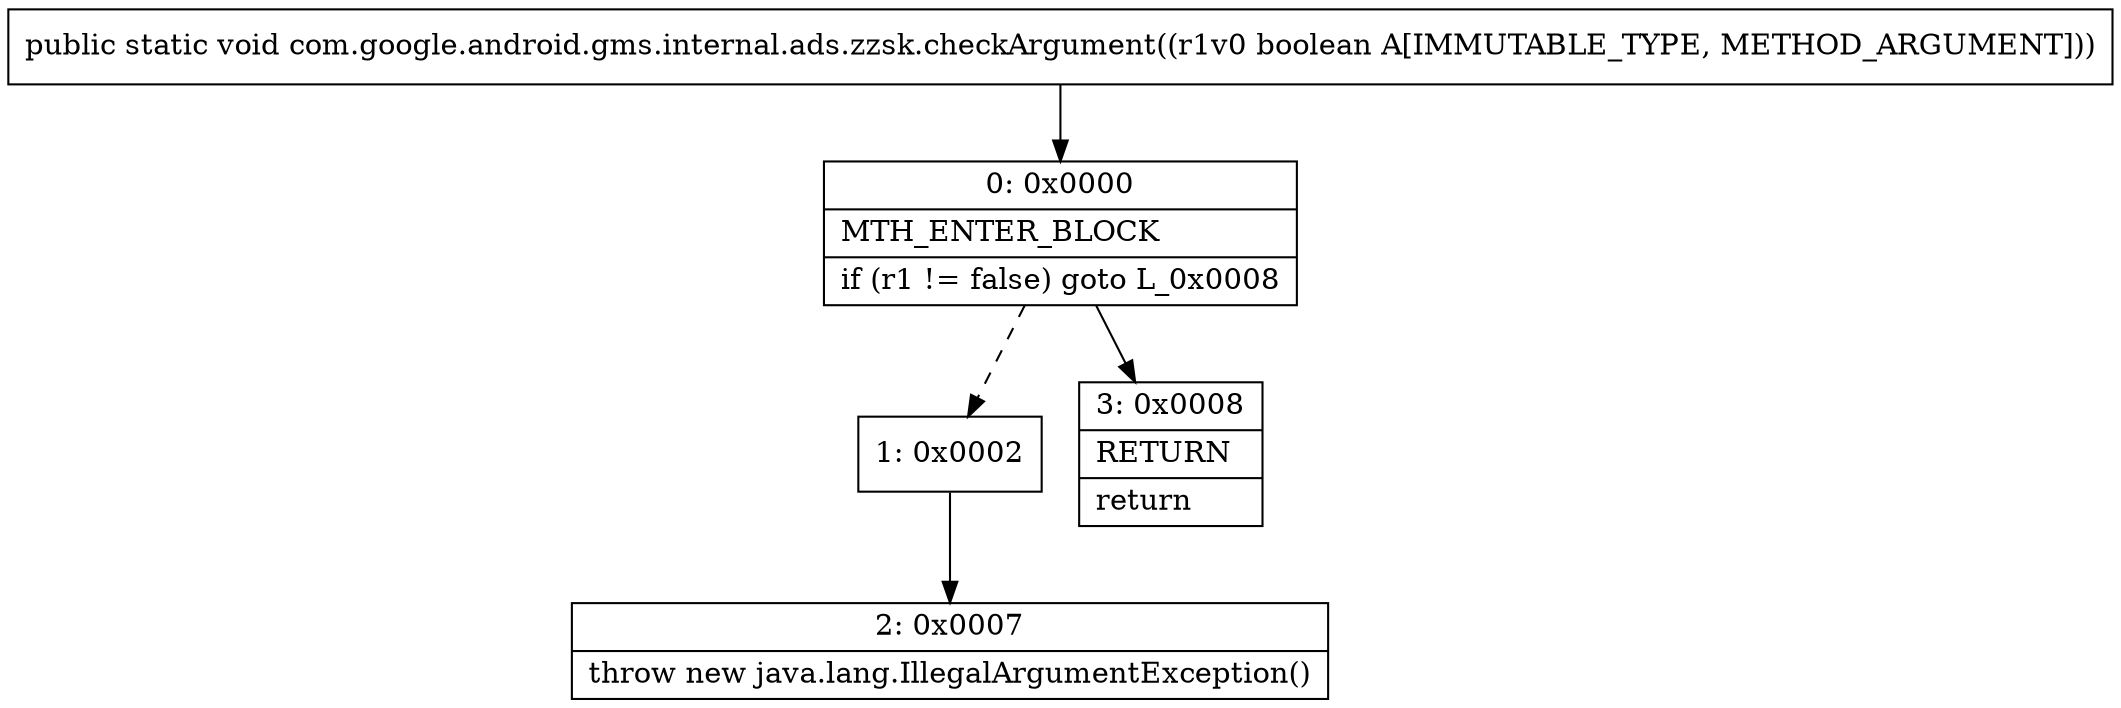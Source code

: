digraph "CFG forcom.google.android.gms.internal.ads.zzsk.checkArgument(Z)V" {
Node_0 [shape=record,label="{0\:\ 0x0000|MTH_ENTER_BLOCK\l|if (r1 != false) goto L_0x0008\l}"];
Node_1 [shape=record,label="{1\:\ 0x0002}"];
Node_2 [shape=record,label="{2\:\ 0x0007|throw new java.lang.IllegalArgumentException()\l}"];
Node_3 [shape=record,label="{3\:\ 0x0008|RETURN\l|return\l}"];
MethodNode[shape=record,label="{public static void com.google.android.gms.internal.ads.zzsk.checkArgument((r1v0 boolean A[IMMUTABLE_TYPE, METHOD_ARGUMENT])) }"];
MethodNode -> Node_0;
Node_0 -> Node_1[style=dashed];
Node_0 -> Node_3;
Node_1 -> Node_2;
}

